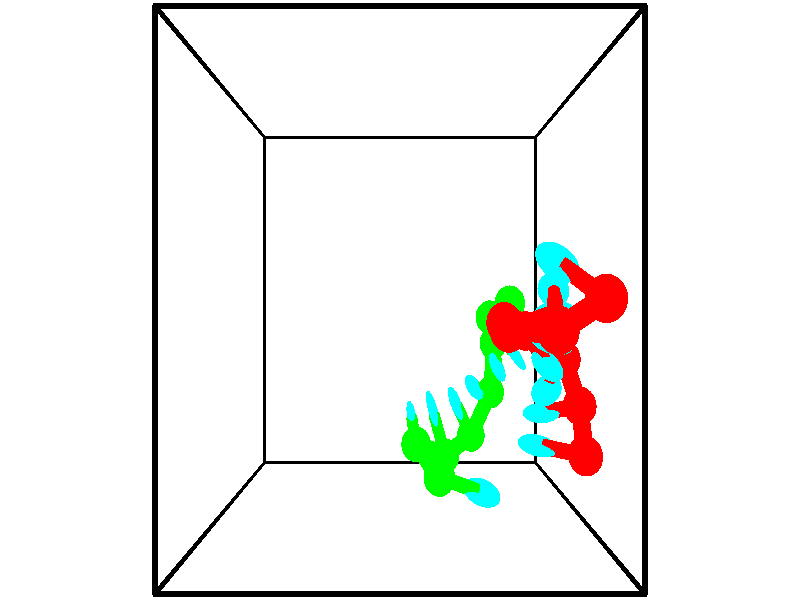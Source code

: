 // switches for output
#declare DRAW_BASES = 1; // possible values are 0, 1; only relevant for DNA ribbons
#declare DRAW_BASES_TYPE = 3; // possible values are 1, 2, 3; only relevant for DNA ribbons
#declare DRAW_FOG = 0; // set to 1 to enable fog

#include "colors.inc"

#include "transforms.inc"
background { rgb <1, 1, 1>}

#default {
   normal{
       ripples 0.25
       frequency 0.20
       turbulence 0.2
       lambda 5
   }
	finish {
		phong 0.1
		phong_size 40.
	}
}

// original window dimensions: 1024x640


// camera settings

camera {
	sky <-0, 1, 0>
	up <-0, 1, 0>
	right 1.6 * <1, 0, 0>
	location <2.5, 2.5, 11.1562>
	look_at <2.5, 2.5, 2.5>
	direction <0, 0, -8.6562>
	angle 67.0682
}


# declare cpy_camera_pos = <2.5, 2.5, 11.1562>;
# if (DRAW_FOG = 1)
fog {
	fog_type 2
	up vnormalize(cpy_camera_pos)
	color rgbt<1,1,1,0.3>
	distance 1e-5
	fog_alt 3e-3
	fog_offset 4
}
# end


// LIGHTS

# declare lum = 6;
global_settings {
	ambient_light rgb lum * <0.05, 0.05, 0.05>
	max_trace_level 15
}# declare cpy_direct_light_amount = 0.25;
light_source
{	1000 * <-1, -1, 1>,
	rgb lum * cpy_direct_light_amount
	parallel
}

light_source
{	1000 * <1, 1, -1>,
	rgb lum * cpy_direct_light_amount
	parallel
}

// strand 0

// nucleotide -1

// particle -1
sphere {
	<5.018186, 2.516628, 3.787033> 0.250000
	pigment { color rgbt <1,0,0,0> }
	no_shadow
}
cylinder {
	<4.711058, 2.735847, 3.654312>,  <4.526781, 2.867379, 3.574680>, 0.100000
	pigment { color rgbt <1,0,0,0> }
	no_shadow
}
cylinder {
	<4.711058, 2.735847, 3.654312>,  <5.018186, 2.516628, 3.787033>, 0.100000
	pigment { color rgbt <1,0,0,0> }
	no_shadow
}

// particle -1
sphere {
	<4.711058, 2.735847, 3.654312> 0.100000
	pigment { color rgbt <1,0,0,0> }
	no_shadow
}
sphere {
	0, 1
	scale<0.080000,0.200000,0.300000>
	matrix <0.088842, -0.421817, -0.902318,
		-0.634475, -0.722296, 0.275190,
		-0.767820, 0.548050, -0.331803,
		4.480711, 2.900262, 3.554771>
	pigment { color rgbt <0,1,1,0> }
	no_shadow
}
cylinder {
	<4.408951, 2.194826, 3.867890>,  <5.018186, 2.516628, 3.787033>, 0.130000
	pigment { color rgbt <1,0,0,0> }
	no_shadow
}

// nucleotide -1

// particle -1
sphere {
	<4.408951, 2.194826, 3.867890> 0.250000
	pigment { color rgbt <1,0,0,0> }
	no_shadow
}
cylinder {
	<4.456566, 2.433865, 3.550725>,  <4.485135, 2.577288, 3.360426>, 0.100000
	pigment { color rgbt <1,0,0,0> }
	no_shadow
}
cylinder {
	<4.456566, 2.433865, 3.550725>,  <4.408951, 2.194826, 3.867890>, 0.100000
	pigment { color rgbt <1,0,0,0> }
	no_shadow
}

// particle -1
sphere {
	<4.456566, 2.433865, 3.550725> 0.100000
	pigment { color rgbt <1,0,0,0> }
	no_shadow
}
sphere {
	0, 1
	scale<0.080000,0.200000,0.300000>
	matrix <0.108860, -0.801631, -0.587824,
		-0.986904, -0.016343, -0.160478,
		0.119037, 0.597596, -0.792912,
		4.492277, 2.613143, 3.312851>
	pigment { color rgbt <0,1,1,0> }
	no_shadow
}
cylinder {
	<3.922692, 2.175559, 3.263958>,  <4.408951, 2.194826, 3.867890>, 0.130000
	pigment { color rgbt <1,0,0,0> }
	no_shadow
}

// nucleotide -1

// particle -1
sphere {
	<3.922692, 2.175559, 3.263958> 0.250000
	pigment { color rgbt <1,0,0,0> }
	no_shadow
}
cylinder {
	<4.289553, 2.275341, 3.139634>,  <4.509669, 2.335211, 3.065040>, 0.100000
	pigment { color rgbt <1,0,0,0> }
	no_shadow
}
cylinder {
	<4.289553, 2.275341, 3.139634>,  <3.922692, 2.175559, 3.263958>, 0.100000
	pigment { color rgbt <1,0,0,0> }
	no_shadow
}

// particle -1
sphere {
	<4.289553, 2.275341, 3.139634> 0.100000
	pigment { color rgbt <1,0,0,0> }
	no_shadow
}
sphere {
	0, 1
	scale<0.080000,0.200000,0.300000>
	matrix <0.031560, -0.822890, -0.567324,
		-0.397285, 0.510513, -0.762588,
		0.917152, 0.249456, -0.310810,
		4.564698, 2.350178, 3.046391>
	pigment { color rgbt <0,1,1,0> }
	no_shadow
}
cylinder {
	<3.991715, 2.226050, 2.494920>,  <3.922692, 2.175559, 3.263958>, 0.130000
	pigment { color rgbt <1,0,0,0> }
	no_shadow
}

// nucleotide -1

// particle -1
sphere {
	<3.991715, 2.226050, 2.494920> 0.250000
	pigment { color rgbt <1,0,0,0> }
	no_shadow
}
cylinder {
	<4.333832, 2.111465, 2.667624>,  <4.539102, 2.042715, 2.771246>, 0.100000
	pigment { color rgbt <1,0,0,0> }
	no_shadow
}
cylinder {
	<4.333832, 2.111465, 2.667624>,  <3.991715, 2.226050, 2.494920>, 0.100000
	pigment { color rgbt <1,0,0,0> }
	no_shadow
}

// particle -1
sphere {
	<4.333832, 2.111465, 2.667624> 0.100000
	pigment { color rgbt <1,0,0,0> }
	no_shadow
}
sphere {
	0, 1
	scale<0.080000,0.200000,0.300000>
	matrix <0.039991, -0.794295, -0.606215,
		0.516601, 0.535757, -0.667898,
		0.855292, -0.286461, 0.431759,
		4.590419, 2.025527, 2.797151>
	pigment { color rgbt <0,1,1,0> }
	no_shadow
}
cylinder {
	<4.407393, 2.107523, 1.976133>,  <3.991715, 2.226050, 2.494920>, 0.130000
	pigment { color rgbt <1,0,0,0> }
	no_shadow
}

// nucleotide -1

// particle -1
sphere {
	<4.407393, 2.107523, 1.976133> 0.250000
	pigment { color rgbt <1,0,0,0> }
	no_shadow
}
cylinder {
	<4.519650, 1.888557, 2.291494>,  <4.587003, 1.757178, 2.480711>, 0.100000
	pigment { color rgbt <1,0,0,0> }
	no_shadow
}
cylinder {
	<4.519650, 1.888557, 2.291494>,  <4.407393, 2.107523, 1.976133>, 0.100000
	pigment { color rgbt <1,0,0,0> }
	no_shadow
}

// particle -1
sphere {
	<4.519650, 1.888557, 2.291494> 0.100000
	pigment { color rgbt <1,0,0,0> }
	no_shadow
}
sphere {
	0, 1
	scale<0.080000,0.200000,0.300000>
	matrix <-0.090826, -0.832873, -0.545960,
		0.955506, 0.081611, -0.283457,
		0.280640, -0.547414, 0.788403,
		4.603841, 1.724333, 2.528015>
	pigment { color rgbt <0,1,1,0> }
	no_shadow
}
cylinder {
	<5.034665, 1.736233, 1.817007>,  <4.407393, 2.107523, 1.976133>, 0.130000
	pigment { color rgbt <1,0,0,0> }
	no_shadow
}

// nucleotide -1

// particle -1
sphere {
	<5.034665, 1.736233, 1.817007> 0.250000
	pigment { color rgbt <1,0,0,0> }
	no_shadow
}
cylinder {
	<4.815794, 1.541725, 2.089518>,  <4.684472, 1.425020, 2.253024>, 0.100000
	pigment { color rgbt <1,0,0,0> }
	no_shadow
}
cylinder {
	<4.815794, 1.541725, 2.089518>,  <5.034665, 1.736233, 1.817007>, 0.100000
	pigment { color rgbt <1,0,0,0> }
	no_shadow
}

// particle -1
sphere {
	<4.815794, 1.541725, 2.089518> 0.100000
	pigment { color rgbt <1,0,0,0> }
	no_shadow
}
sphere {
	0, 1
	scale<0.080000,0.200000,0.300000>
	matrix <0.050543, -0.831645, -0.553002,
		0.835489, -0.268157, 0.479635,
		-0.547177, -0.486270, 0.681277,
		4.651641, 1.395844, 2.293901>
	pigment { color rgbt <0,1,1,0> }
	no_shadow
}
cylinder {
	<5.283008, 1.132704, 1.803137>,  <5.034665, 1.736233, 1.817007>, 0.130000
	pigment { color rgbt <1,0,0,0> }
	no_shadow
}

// nucleotide -1

// particle -1
sphere {
	<5.283008, 1.132704, 1.803137> 0.250000
	pigment { color rgbt <1,0,0,0> }
	no_shadow
}
cylinder {
	<4.910154, 1.103127, 1.944931>,  <4.686442, 1.085380, 2.030007>, 0.100000
	pigment { color rgbt <1,0,0,0> }
	no_shadow
}
cylinder {
	<4.910154, 1.103127, 1.944931>,  <5.283008, 1.132704, 1.803137>, 0.100000
	pigment { color rgbt <1,0,0,0> }
	no_shadow
}

// particle -1
sphere {
	<4.910154, 1.103127, 1.944931> 0.100000
	pigment { color rgbt <1,0,0,0> }
	no_shadow
}
sphere {
	0, 1
	scale<0.080000,0.200000,0.300000>
	matrix <-0.062793, -0.931092, -0.359339,
		0.356628, -0.357211, 0.863259,
		-0.932134, -0.073944, 0.354484,
		4.630514, 1.080943, 2.051276>
	pigment { color rgbt <0,1,1,0> }
	no_shadow
}
cylinder {
	<5.264733, 0.564515, 2.155045>,  <5.283008, 1.132704, 1.803137>, 0.130000
	pigment { color rgbt <1,0,0,0> }
	no_shadow
}

// nucleotide -1

// particle -1
sphere {
	<5.264733, 0.564515, 2.155045> 0.250000
	pigment { color rgbt <1,0,0,0> }
	no_shadow
}
cylinder {
	<4.877422, 0.621002, 2.072586>,  <4.645036, 0.654894, 2.023111>, 0.100000
	pigment { color rgbt <1,0,0,0> }
	no_shadow
}
cylinder {
	<4.877422, 0.621002, 2.072586>,  <5.264733, 0.564515, 2.155045>, 0.100000
	pigment { color rgbt <1,0,0,0> }
	no_shadow
}

// particle -1
sphere {
	<4.877422, 0.621002, 2.072586> 0.100000
	pigment { color rgbt <1,0,0,0> }
	no_shadow
}
sphere {
	0, 1
	scale<0.080000,0.200000,0.300000>
	matrix <-0.034738, -0.893054, -0.448607,
		-0.247451, -0.427215, 0.869629,
		-0.968277, 0.141217, -0.206146,
		4.586939, 0.663367, 2.010742>
	pigment { color rgbt <0,1,1,0> }
	no_shadow
}
// strand 1

// nucleotide -1

// particle -1
sphere {
	<3.122165, 0.163812, 1.608449> 0.250000
	pigment { color rgbt <0,1,0,0> }
	no_shadow
}
cylinder {
	<3.506023, 0.051876, 1.619543>,  <3.736338, -0.015286, 1.626199>, 0.100000
	pigment { color rgbt <0,1,0,0> }
	no_shadow
}
cylinder {
	<3.506023, 0.051876, 1.619543>,  <3.122165, 0.163812, 1.608449>, 0.100000
	pigment { color rgbt <0,1,0,0> }
	no_shadow
}

// particle -1
sphere {
	<3.506023, 0.051876, 1.619543> 0.100000
	pigment { color rgbt <0,1,0,0> }
	no_shadow
}
sphere {
	0, 1
	scale<0.080000,0.200000,0.300000>
	matrix <-0.171750, -0.661341, -0.730157,
		0.222670, 0.695929, -0.682716,
		0.959646, -0.279841, 0.027735,
		3.793917, -0.032076, 1.627863>
	pigment { color rgbt <0,1,1,0> }
	no_shadow
}
cylinder {
	<2.773055, 0.462577, 0.927886>,  <3.122165, 0.163812, 1.608449>, 0.130000
	pigment { color rgbt <0,1,0,0> }
	no_shadow
}

// nucleotide -1

// particle -1
sphere {
	<2.773055, 0.462577, 0.927886> 0.250000
	pigment { color rgbt <0,1,0,0> }
	no_shadow
}
cylinder {
	<2.735598, 0.629585, 0.566354>,  <2.713123, 0.729790, 0.349434>, 0.100000
	pigment { color rgbt <0,1,0,0> }
	no_shadow
}
cylinder {
	<2.735598, 0.629585, 0.566354>,  <2.773055, 0.462577, 0.927886>, 0.100000
	pigment { color rgbt <0,1,0,0> }
	no_shadow
}

// particle -1
sphere {
	<2.735598, 0.629585, 0.566354> 0.100000
	pigment { color rgbt <0,1,0,0> }
	no_shadow
}
sphere {
	0, 1
	scale<0.080000,0.200000,0.300000>
	matrix <0.978270, 0.207260, -0.005613,
		0.184984, -0.884715, -0.427855,
		-0.093644, 0.417520, -0.903830,
		2.707505, 0.754841, 0.295205>
	pigment { color rgbt <0,1,1,0> }
	no_shadow
}
cylinder {
	<3.296782, 0.213929, 0.513241>,  <2.773055, 0.462577, 0.927886>, 0.130000
	pigment { color rgbt <0,1,0,0> }
	no_shadow
}

// nucleotide -1

// particle -1
sphere {
	<3.296782, 0.213929, 0.513241> 0.250000
	pigment { color rgbt <0,1,0,0> }
	no_shadow
}
cylinder {
	<3.176657, 0.583824, 0.419712>,  <3.104582, 0.805761, 0.363595>, 0.100000
	pigment { color rgbt <0,1,0,0> }
	no_shadow
}
cylinder {
	<3.176657, 0.583824, 0.419712>,  <3.296782, 0.213929, 0.513241>, 0.100000
	pigment { color rgbt <0,1,0,0> }
	no_shadow
}

// particle -1
sphere {
	<3.176657, 0.583824, 0.419712> 0.100000
	pigment { color rgbt <0,1,0,0> }
	no_shadow
}
sphere {
	0, 1
	scale<0.080000,0.200000,0.300000>
	matrix <0.933918, 0.334909, 0.125031,
		0.193930, -0.180821, -0.964207,
		-0.300313, 0.924738, -0.233821,
		3.086563, 0.861246, 0.349566>
	pigment { color rgbt <0,1,1,0> }
	no_shadow
}
cylinder {
	<3.801762, 0.432280, 0.070931>,  <3.296782, 0.213929, 0.513241>, 0.130000
	pigment { color rgbt <0,1,0,0> }
	no_shadow
}

// nucleotide -1

// particle -1
sphere {
	<3.801762, 0.432280, 0.070931> 0.250000
	pigment { color rgbt <0,1,0,0> }
	no_shadow
}
cylinder {
	<3.625881, 0.737331, 0.260693>,  <3.520353, 0.920362, 0.374551>, 0.100000
	pigment { color rgbt <0,1,0,0> }
	no_shadow
}
cylinder {
	<3.625881, 0.737331, 0.260693>,  <3.801762, 0.432280, 0.070931>, 0.100000
	pigment { color rgbt <0,1,0,0> }
	no_shadow
}

// particle -1
sphere {
	<3.625881, 0.737331, 0.260693> 0.100000
	pigment { color rgbt <0,1,0,0> }
	no_shadow
}
sphere {
	0, 1
	scale<0.080000,0.200000,0.300000>
	matrix <0.897519, 0.353398, 0.263759,
		0.033496, 0.541764, -0.839863,
		-0.439701, 0.762628, 0.474406,
		3.493971, 0.966120, 0.403015>
	pigment { color rgbt <0,1,1,0> }
	no_shadow
}
cylinder {
	<4.186969, 1.069450, -0.110646>,  <3.801762, 0.432280, 0.070931>, 0.130000
	pigment { color rgbt <0,1,0,0> }
	no_shadow
}

// nucleotide -1

// particle -1
sphere {
	<4.186969, 1.069450, -0.110646> 0.250000
	pigment { color rgbt <0,1,0,0> }
	no_shadow
}
cylinder {
	<3.974722, 1.150604, 0.218543>,  <3.847374, 1.199297, 0.416056>, 0.100000
	pigment { color rgbt <0,1,0,0> }
	no_shadow
}
cylinder {
	<3.974722, 1.150604, 0.218543>,  <4.186969, 1.069450, -0.110646>, 0.100000
	pigment { color rgbt <0,1,0,0> }
	no_shadow
}

// particle -1
sphere {
	<3.974722, 1.150604, 0.218543> 0.100000
	pigment { color rgbt <0,1,0,0> }
	no_shadow
}
sphere {
	0, 1
	scale<0.080000,0.200000,0.300000>
	matrix <0.769899, 0.521488, 0.367838,
		-0.354541, 0.828787, -0.432912,
		-0.530618, 0.202885, 0.822972,
		3.815536, 1.211470, 0.465435>
	pigment { color rgbt <0,1,1,0> }
	no_shadow
}
cylinder {
	<4.236092, 1.827091, -0.097832>,  <4.186969, 1.069450, -0.110646>, 0.130000
	pigment { color rgbt <0,1,0,0> }
	no_shadow
}

// nucleotide -1

// particle -1
sphere {
	<4.236092, 1.827091, -0.097832> 0.250000
	pigment { color rgbt <0,1,0,0> }
	no_shadow
}
cylinder {
	<4.223103, 1.648075, 0.259638>,  <4.215309, 1.540665, 0.474120>, 0.100000
	pigment { color rgbt <0,1,0,0> }
	no_shadow
}
cylinder {
	<4.223103, 1.648075, 0.259638>,  <4.236092, 1.827091, -0.097832>, 0.100000
	pigment { color rgbt <0,1,0,0> }
	no_shadow
}

// particle -1
sphere {
	<4.223103, 1.648075, 0.259638> 0.100000
	pigment { color rgbt <0,1,0,0> }
	no_shadow
}
sphere {
	0, 1
	scale<0.080000,0.200000,0.300000>
	matrix <0.723123, 0.606726, 0.330117,
		-0.689956, 0.656956, 0.303924,
		-0.032474, -0.447540, 0.893674,
		4.213360, 1.513813, 0.527740>
	pigment { color rgbt <0,1,1,0> }
	no_shadow
}
cylinder {
	<4.094386, 2.243677, 0.439187>,  <4.236092, 1.827091, -0.097832>, 0.130000
	pigment { color rgbt <0,1,0,0> }
	no_shadow
}

// nucleotide -1

// particle -1
sphere {
	<4.094386, 2.243677, 0.439187> 0.250000
	pigment { color rgbt <0,1,0,0> }
	no_shadow
}
cylinder {
	<4.309744, 1.949627, 0.603977>,  <4.438959, 1.773197, 0.702850>, 0.100000
	pigment { color rgbt <0,1,0,0> }
	no_shadow
}
cylinder {
	<4.309744, 1.949627, 0.603977>,  <4.094386, 2.243677, 0.439187>, 0.100000
	pigment { color rgbt <0,1,0,0> }
	no_shadow
}

// particle -1
sphere {
	<4.309744, 1.949627, 0.603977> 0.100000
	pigment { color rgbt <0,1,0,0> }
	no_shadow
}
sphere {
	0, 1
	scale<0.080000,0.200000,0.300000>
	matrix <0.728010, 0.651974, 0.211971,
		-0.424421, 0.185797, 0.886198,
		0.538394, -0.735126, 0.411974,
		4.471262, 1.729089, 0.727569>
	pigment { color rgbt <0,1,1,0> }
	no_shadow
}
cylinder {
	<4.330580, 2.451623, 1.090770>,  <4.094386, 2.243677, 0.439187>, 0.130000
	pigment { color rgbt <0,1,0,0> }
	no_shadow
}

// nucleotide -1

// particle -1
sphere {
	<4.330580, 2.451623, 1.090770> 0.250000
	pigment { color rgbt <0,1,0,0> }
	no_shadow
}
cylinder {
	<4.603235, 2.191437, 0.956746>,  <4.766829, 2.035325, 0.876332>, 0.100000
	pigment { color rgbt <0,1,0,0> }
	no_shadow
}
cylinder {
	<4.603235, 2.191437, 0.956746>,  <4.330580, 2.451623, 1.090770>, 0.100000
	pigment { color rgbt <0,1,0,0> }
	no_shadow
}

// particle -1
sphere {
	<4.603235, 2.191437, 0.956746> 0.100000
	pigment { color rgbt <0,1,0,0> }
	no_shadow
}
sphere {
	0, 1
	scale<0.080000,0.200000,0.300000>
	matrix <0.713338, 0.692688, 0.106456,
		0.162845, -0.311575, 0.936164,
		0.681638, -0.650465, -0.335059,
		4.807727, 1.996297, 0.856229>
	pigment { color rgbt <0,1,1,0> }
	no_shadow
}
// box output
cylinder {
	<0.000000, 0.000000, 0.000000>,  <5.000000, 0.000000, 0.000000>, 0.025000
	pigment { color rgbt <0,0,0,0> }
	no_shadow
}
cylinder {
	<0.000000, 0.000000, 0.000000>,  <0.000000, 5.000000, 0.000000>, 0.025000
	pigment { color rgbt <0,0,0,0> }
	no_shadow
}
cylinder {
	<0.000000, 0.000000, 0.000000>,  <0.000000, 0.000000, 5.000000>, 0.025000
	pigment { color rgbt <0,0,0,0> }
	no_shadow
}
cylinder {
	<5.000000, 5.000000, 5.000000>,  <0.000000, 5.000000, 5.000000>, 0.025000
	pigment { color rgbt <0,0,0,0> }
	no_shadow
}
cylinder {
	<5.000000, 5.000000, 5.000000>,  <5.000000, 0.000000, 5.000000>, 0.025000
	pigment { color rgbt <0,0,0,0> }
	no_shadow
}
cylinder {
	<5.000000, 5.000000, 5.000000>,  <5.000000, 5.000000, 0.000000>, 0.025000
	pigment { color rgbt <0,0,0,0> }
	no_shadow
}
cylinder {
	<0.000000, 0.000000, 5.000000>,  <0.000000, 5.000000, 5.000000>, 0.025000
	pigment { color rgbt <0,0,0,0> }
	no_shadow
}
cylinder {
	<0.000000, 0.000000, 5.000000>,  <5.000000, 0.000000, 5.000000>, 0.025000
	pigment { color rgbt <0,0,0,0> }
	no_shadow
}
cylinder {
	<5.000000, 5.000000, 0.000000>,  <0.000000, 5.000000, 0.000000>, 0.025000
	pigment { color rgbt <0,0,0,0> }
	no_shadow
}
cylinder {
	<5.000000, 5.000000, 0.000000>,  <5.000000, 0.000000, 0.000000>, 0.025000
	pigment { color rgbt <0,0,0,0> }
	no_shadow
}
cylinder {
	<5.000000, 0.000000, 5.000000>,  <5.000000, 0.000000, 0.000000>, 0.025000
	pigment { color rgbt <0,0,0,0> }
	no_shadow
}
cylinder {
	<0.000000, 5.000000, 0.000000>,  <0.000000, 5.000000, 5.000000>, 0.025000
	pigment { color rgbt <0,0,0,0> }
	no_shadow
}
// end of box output
